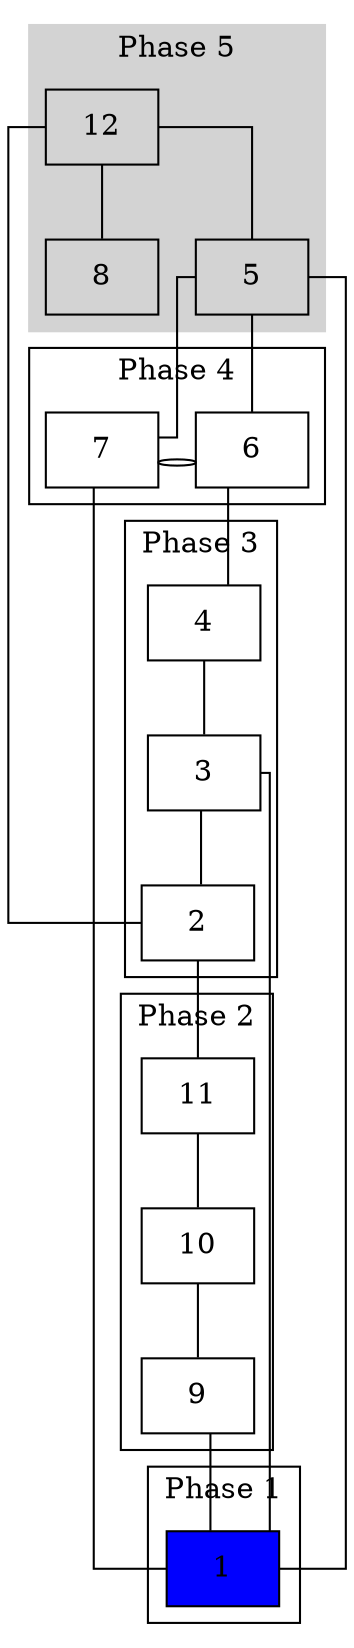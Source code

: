 graph textMatrix {
		splines=ortho;
		//BBS: Figure out how to fix;
		newrank=true;

		subgraph cluster_ph5 {
			style=filled;
			bgcolor=lightgrey;
			color=lightgrey;
			shape="rect";
			label="Phase 5";
			12;
			8;
			5;

		}

		subgraph cluster_ph4 {
			rank="same";
			label = "Phase 4";
			6;
			7;
			7:e -- 6:w [color="black:invis:black"];
			labeljust="1";
		}

		subgraph cluster_ph3 {
			label = "Phase 3";
			4;
			3;
			2;
		}
		subgraph cluster_ph2{
			label = "Phase 2";
			11;
			10;
			9;
		}
		subgraph cluster_ph1{
			1;
			label = "Phase 1";
		}
		12 -- 5;

		5 -- 6

		6 -- 4;
		4 -- 3;
		3 -- 2;
		2 -- 11;
		11 -- 10;
		10 -- 9;
		9 -- 1 ;
		12 -- 8;
		12 -- 2;
		5 -- 7;
		7	-- 1;
		5	-- 1;
		3	-- 1;



		node [sides=4, shape=box, color=red, style=filled];

		1  [fillcolor=blue, shape=box, style=filled];	
		2  [fillcolor=blue, shape=box];	
		3  [fillcolor=blue, shape=box];	
		4  [fillcolor=blue, shape=box];	
		5  [fillcolor=blue, shape=box];	
		6  [fillcolor=blue, shape=box];	
		7  [fillcolor=blue, shape=box];	
		8  [fillcolor=blue, shape=box];	
		9  [fillcolor=blue, shape=box];	
		10 [fillcolor=blue, shape=box];	
		11 [fillcolor=blue, shape=box];	
		12 [fillcolor=blue, shape=box];	
}

